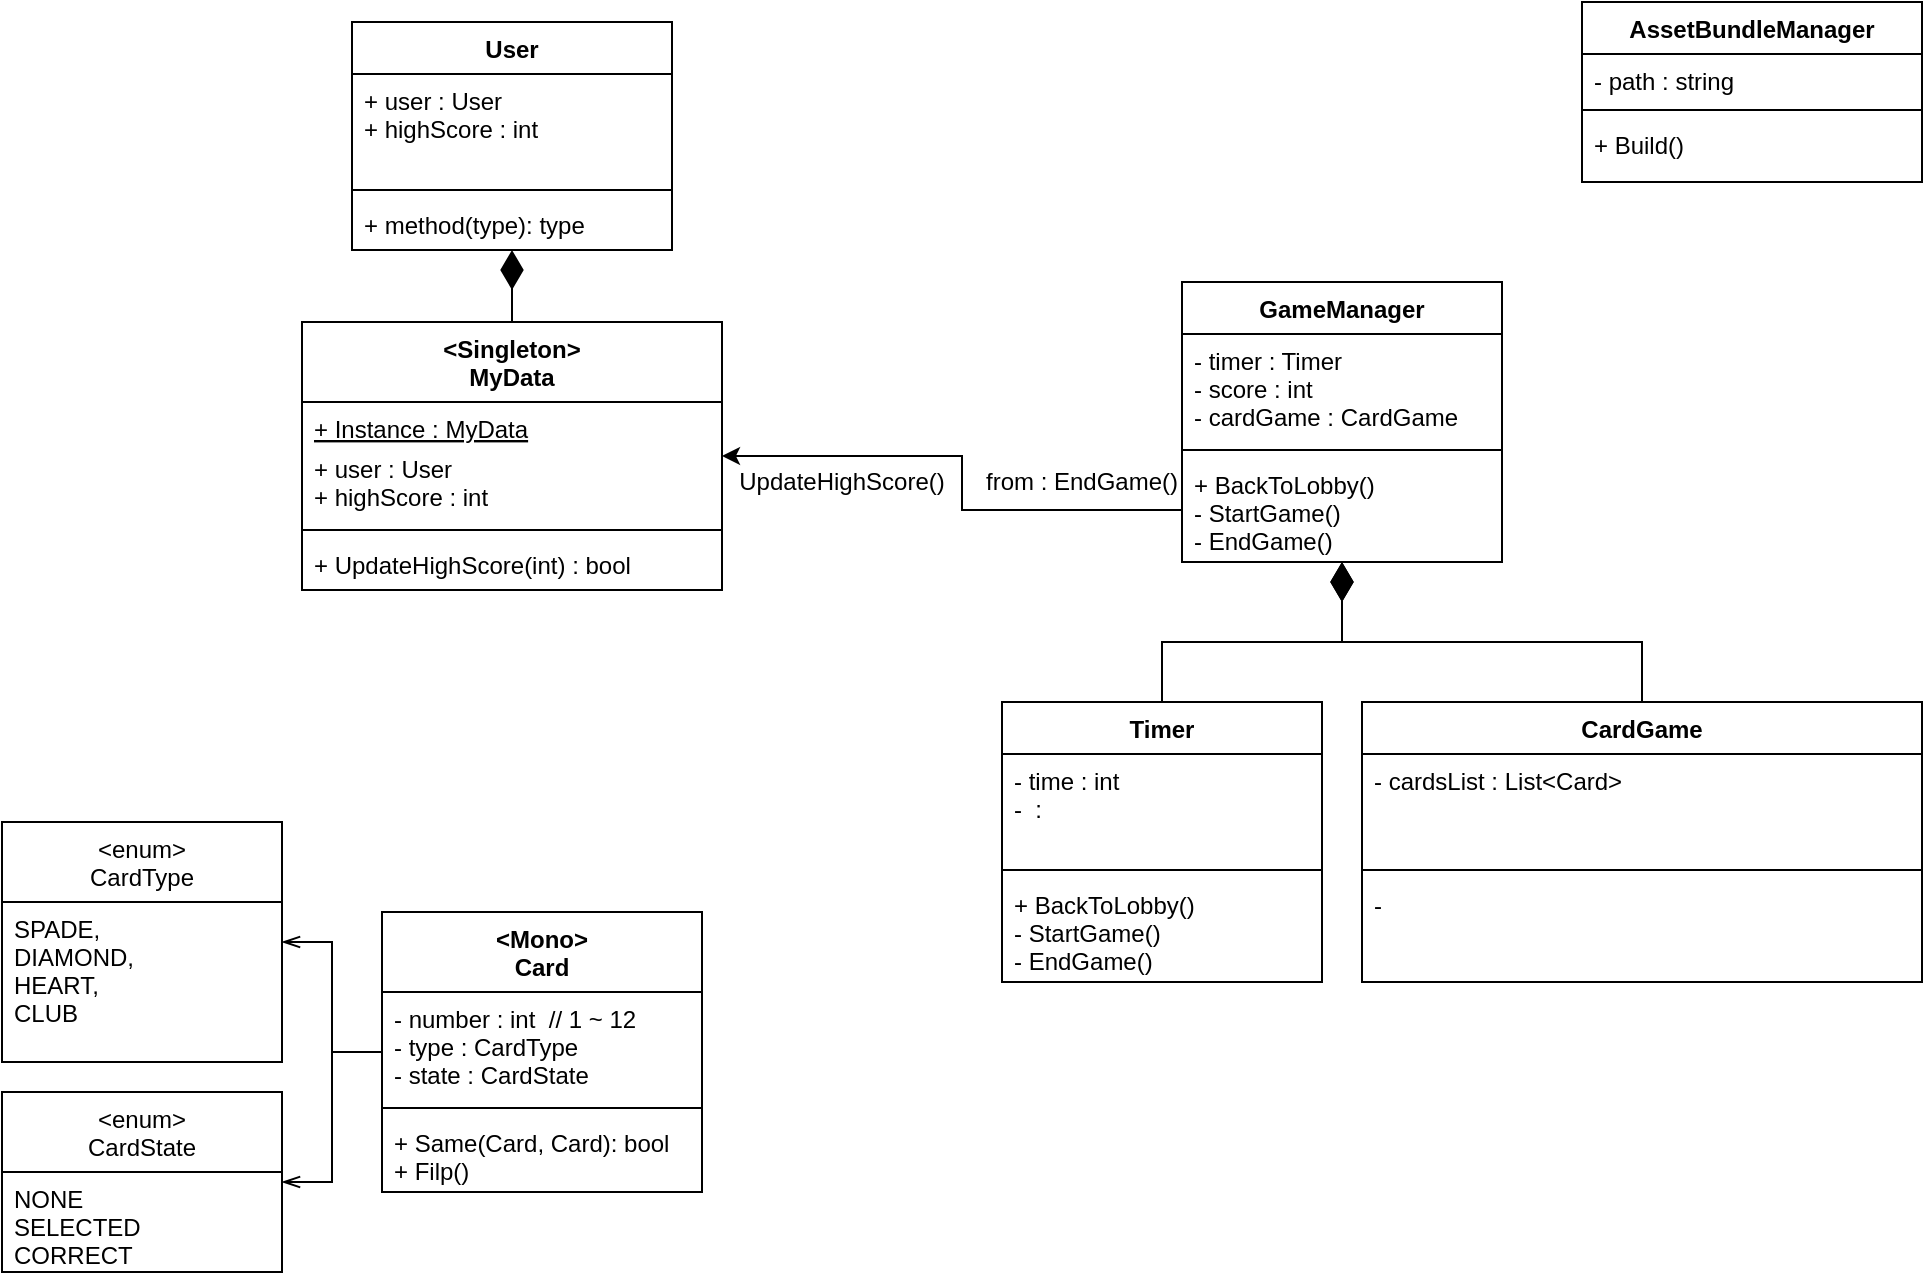<mxfile version="14.1.8" type="device"><diagram id="bG4gAQslsT_7XooCx_jA" name="페이지-1"><mxGraphModel dx="2062" dy="559" grid="1" gridSize="10" guides="1" tooltips="1" connect="1" arrows="1" fold="1" page="1" pageScale="1" pageWidth="827" pageHeight="1169" math="0" shadow="0"><root><mxCell id="0"/><mxCell id="1" parent="0"/><mxCell id="wu3zEtKz61xa99x3gUw9-1" value="&lt;Singleton&gt;&#10;MyData" style="swimlane;fontStyle=1;align=center;verticalAlign=top;childLayout=stackLayout;horizontal=1;startSize=40;horizontalStack=0;resizeParent=1;resizeParentMax=0;resizeLast=0;collapsible=1;marginBottom=0;" parent="1" vertex="1"><mxGeometry x="-190" y="180" width="210" height="134" as="geometry"/></mxCell><mxCell id="wu3zEtKz61xa99x3gUw9-2" value="+ Instance : MyData&#10;" style="text;strokeColor=none;fillColor=none;align=left;verticalAlign=top;spacingLeft=4;spacingRight=4;overflow=hidden;rotatable=0;points=[[0,0.5],[1,0.5]];portConstraint=eastwest;fontStyle=4" parent="wu3zEtKz61xa99x3gUw9-1" vertex="1"><mxGeometry y="40" width="210" height="20" as="geometry"/></mxCell><mxCell id="ZsnT0KATN7C7ApbCsPo7-5" value="+ user : User&#10;+ highScore : int&#10;" style="text;strokeColor=none;fillColor=none;align=left;verticalAlign=top;spacingLeft=4;spacingRight=4;overflow=hidden;rotatable=0;points=[[0,0.5],[1,0.5]];portConstraint=eastwest;fontStyle=0" parent="wu3zEtKz61xa99x3gUw9-1" vertex="1"><mxGeometry y="60" width="210" height="40" as="geometry"/></mxCell><mxCell id="wu3zEtKz61xa99x3gUw9-3" value="" style="line;strokeWidth=1;fillColor=none;align=left;verticalAlign=middle;spacingTop=-1;spacingLeft=3;spacingRight=3;rotatable=0;labelPosition=right;points=[];portConstraint=eastwest;" parent="wu3zEtKz61xa99x3gUw9-1" vertex="1"><mxGeometry y="100" width="210" height="8" as="geometry"/></mxCell><mxCell id="wu3zEtKz61xa99x3gUw9-4" value="+ UpdateHighScore(int) : bool" style="text;strokeColor=none;fillColor=none;align=left;verticalAlign=top;spacingLeft=4;spacingRight=4;overflow=hidden;rotatable=0;points=[[0,0.5],[1,0.5]];portConstraint=eastwest;" parent="wu3zEtKz61xa99x3gUw9-1" vertex="1"><mxGeometry y="108" width="210" height="26" as="geometry"/></mxCell><mxCell id="wu3zEtKz61xa99x3gUw9-47" style="edgeStyle=orthogonalEdgeStyle;rounded=0;orthogonalLoop=1;jettySize=auto;html=1;endArrow=diamondThin;endFill=1;strokeWidth=1;endSize=17;" parent="1" source="wu3zEtKz61xa99x3gUw9-42" target="wu3zEtKz61xa99x3gUw9-5" edge="1"><mxGeometry relative="1" as="geometry"><mxPoint x="470" y="130" as="targetPoint"/></mxGeometry></mxCell><mxCell id="wu3zEtKz61xa99x3gUw9-5" value="GameManager" style="swimlane;fontStyle=1;align=center;verticalAlign=top;childLayout=stackLayout;horizontal=1;startSize=26;horizontalStack=0;resizeParent=1;resizeParentMax=0;resizeLast=0;collapsible=1;marginBottom=0;" parent="1" vertex="1"><mxGeometry x="250" y="160" width="160" height="140" as="geometry"/></mxCell><mxCell id="wu3zEtKz61xa99x3gUw9-6" value="- timer : Timer&#10;- score : int&#10;- cardGame : CardGame" style="text;strokeColor=none;fillColor=none;align=left;verticalAlign=top;spacingLeft=4;spacingRight=4;overflow=hidden;rotatable=0;points=[[0,0.5],[1,0.5]];portConstraint=eastwest;" parent="wu3zEtKz61xa99x3gUw9-5" vertex="1"><mxGeometry y="26" width="160" height="54" as="geometry"/></mxCell><mxCell id="wu3zEtKz61xa99x3gUw9-7" value="" style="line;strokeWidth=1;fillColor=none;align=left;verticalAlign=middle;spacingTop=-1;spacingLeft=3;spacingRight=3;rotatable=0;labelPosition=right;points=[];portConstraint=eastwest;" parent="wu3zEtKz61xa99x3gUw9-5" vertex="1"><mxGeometry y="80" width="160" height="8" as="geometry"/></mxCell><mxCell id="wu3zEtKz61xa99x3gUw9-8" value="+ BackToLobby()&#10;- StartGame()&#10;- EndGame()" style="text;strokeColor=none;fillColor=none;align=left;verticalAlign=top;spacingLeft=4;spacingRight=4;overflow=hidden;rotatable=0;points=[[0,0.5],[1,0.5]];portConstraint=eastwest;" parent="wu3zEtKz61xa99x3gUw9-5" vertex="1"><mxGeometry y="88" width="160" height="52" as="geometry"/></mxCell><mxCell id="wu3zEtKz61xa99x3gUw9-55" style="edgeStyle=orthogonalEdgeStyle;rounded=0;orthogonalLoop=1;jettySize=auto;html=1;endArrow=openThin;endFill=0;endSize=7;strokeWidth=1;" parent="1" source="wu3zEtKz61xa99x3gUw9-14" target="wu3zEtKz61xa99x3gUw9-38" edge="1"><mxGeometry relative="1" as="geometry"/></mxCell><mxCell id="wu3zEtKz61xa99x3gUw9-56" style="edgeStyle=orthogonalEdgeStyle;rounded=0;orthogonalLoop=1;jettySize=auto;html=1;endArrow=openThin;endFill=0;endSize=7;strokeWidth=1;" parent="1" source="wu3zEtKz61xa99x3gUw9-14" target="wu3zEtKz61xa99x3gUw9-53" edge="1"><mxGeometry relative="1" as="geometry"/></mxCell><mxCell id="wu3zEtKz61xa99x3gUw9-14" value="&lt;Mono&gt;&#10;Card" style="swimlane;fontStyle=1;align=center;verticalAlign=top;childLayout=stackLayout;horizontal=1;startSize=40;horizontalStack=0;resizeParent=1;resizeParentMax=0;resizeLast=0;collapsible=1;marginBottom=0;" parent="1" vertex="1"><mxGeometry x="-150" y="475" width="160" height="140" as="geometry"/></mxCell><mxCell id="wu3zEtKz61xa99x3gUw9-15" value="- number : int  // 1 ~ 12&#10;- type : CardType&#10;- state : CardState" style="text;strokeColor=none;fillColor=none;align=left;verticalAlign=top;spacingLeft=4;spacingRight=4;overflow=hidden;rotatable=0;points=[[0,0.5],[1,0.5]];portConstraint=eastwest;" parent="wu3zEtKz61xa99x3gUw9-14" vertex="1"><mxGeometry y="40" width="160" height="54" as="geometry"/></mxCell><mxCell id="wu3zEtKz61xa99x3gUw9-16" value="" style="line;strokeWidth=1;fillColor=none;align=left;verticalAlign=middle;spacingTop=-1;spacingLeft=3;spacingRight=3;rotatable=0;labelPosition=right;points=[];portConstraint=eastwest;" parent="wu3zEtKz61xa99x3gUw9-14" vertex="1"><mxGeometry y="94" width="160" height="8" as="geometry"/></mxCell><mxCell id="wu3zEtKz61xa99x3gUw9-17" value="+ Same(Card, Card): bool&#10;+ Filp()" style="text;strokeColor=none;fillColor=none;align=left;verticalAlign=top;spacingLeft=4;spacingRight=4;overflow=hidden;rotatable=0;points=[[0,0.5],[1,0.5]];portConstraint=eastwest;" parent="wu3zEtKz61xa99x3gUw9-14" vertex="1"><mxGeometry y="102" width="160" height="38" as="geometry"/></mxCell><mxCell id="wu3zEtKz61xa99x3gUw9-38" value="&lt;enum&gt;&#10;CardType" style="swimlane;fontStyle=0;childLayout=stackLayout;horizontal=1;startSize=40;fillColor=none;horizontalStack=0;resizeParent=1;resizeParentMax=0;resizeLast=0;collapsible=1;marginBottom=0;" parent="1" vertex="1"><mxGeometry x="-340" y="430" width="140" height="120" as="geometry"/></mxCell><mxCell id="wu3zEtKz61xa99x3gUw9-39" value="SPADE,&#10;DIAMOND,&#10;HEART,&#10;CLUB" style="text;strokeColor=none;fillColor=none;align=left;verticalAlign=top;spacingLeft=4;spacingRight=4;overflow=hidden;rotatable=0;points=[[0,0.5],[1,0.5]];portConstraint=eastwest;" parent="wu3zEtKz61xa99x3gUw9-38" vertex="1"><mxGeometry y="40" width="140" height="80" as="geometry"/></mxCell><mxCell id="wu3zEtKz61xa99x3gUw9-42" value="Timer" style="swimlane;fontStyle=1;align=center;verticalAlign=top;childLayout=stackLayout;horizontal=1;startSize=26;horizontalStack=0;resizeParent=1;resizeParentMax=0;resizeLast=0;collapsible=1;marginBottom=0;" parent="1" vertex="1"><mxGeometry x="160" y="370" width="160" height="140" as="geometry"/></mxCell><mxCell id="wu3zEtKz61xa99x3gUw9-43" value="- time : int&#10;-  : " style="text;strokeColor=none;fillColor=none;align=left;verticalAlign=top;spacingLeft=4;spacingRight=4;overflow=hidden;rotatable=0;points=[[0,0.5],[1,0.5]];portConstraint=eastwest;" parent="wu3zEtKz61xa99x3gUw9-42" vertex="1"><mxGeometry y="26" width="160" height="54" as="geometry"/></mxCell><mxCell id="wu3zEtKz61xa99x3gUw9-44" value="" style="line;strokeWidth=1;fillColor=none;align=left;verticalAlign=middle;spacingTop=-1;spacingLeft=3;spacingRight=3;rotatable=0;labelPosition=right;points=[];portConstraint=eastwest;" parent="wu3zEtKz61xa99x3gUw9-42" vertex="1"><mxGeometry y="80" width="160" height="8" as="geometry"/></mxCell><mxCell id="wu3zEtKz61xa99x3gUw9-45" value="+ BackToLobby()&#10;- StartGame()&#10;- EndGame()" style="text;strokeColor=none;fillColor=none;align=left;verticalAlign=top;spacingLeft=4;spacingRight=4;overflow=hidden;rotatable=0;points=[[0,0.5],[1,0.5]];portConstraint=eastwest;" parent="wu3zEtKz61xa99x3gUw9-42" vertex="1"><mxGeometry y="88" width="160" height="52" as="geometry"/></mxCell><mxCell id="wu3zEtKz61xa99x3gUw9-48" value="CardGame" style="swimlane;fontStyle=1;align=center;verticalAlign=top;childLayout=stackLayout;horizontal=1;startSize=26;horizontalStack=0;resizeParent=1;resizeParentMax=0;resizeLast=0;collapsible=1;marginBottom=0;" parent="1" vertex="1"><mxGeometry x="340" y="370" width="280" height="140" as="geometry"/></mxCell><mxCell id="wu3zEtKz61xa99x3gUw9-49" value="- cardsList : List&lt;Card&gt;&#10;&#10;" style="text;strokeColor=none;fillColor=none;align=left;verticalAlign=top;spacingLeft=4;spacingRight=4;overflow=hidden;rotatable=0;points=[[0,0.5],[1,0.5]];portConstraint=eastwest;" parent="wu3zEtKz61xa99x3gUw9-48" vertex="1"><mxGeometry y="26" width="280" height="54" as="geometry"/></mxCell><mxCell id="wu3zEtKz61xa99x3gUw9-50" value="" style="line;strokeWidth=1;fillColor=none;align=left;verticalAlign=middle;spacingTop=-1;spacingLeft=3;spacingRight=3;rotatable=0;labelPosition=right;points=[];portConstraint=eastwest;" parent="wu3zEtKz61xa99x3gUw9-48" vertex="1"><mxGeometry y="80" width="280" height="8" as="geometry"/></mxCell><mxCell id="wu3zEtKz61xa99x3gUw9-51" value="- " style="text;strokeColor=none;fillColor=none;align=left;verticalAlign=top;spacingLeft=4;spacingRight=4;overflow=hidden;rotatable=0;points=[[0,0.5],[1,0.5]];portConstraint=eastwest;" parent="wu3zEtKz61xa99x3gUw9-48" vertex="1"><mxGeometry y="88" width="280" height="52" as="geometry"/></mxCell><mxCell id="wu3zEtKz61xa99x3gUw9-52" style="edgeStyle=orthogonalEdgeStyle;rounded=0;orthogonalLoop=1;jettySize=auto;html=1;endArrow=diamondThin;endFill=1;strokeWidth=1;endSize=17;" parent="1" source="wu3zEtKz61xa99x3gUw9-48" target="wu3zEtKz61xa99x3gUw9-5" edge="1"><mxGeometry relative="1" as="geometry"><mxPoint x="420" y="230" as="sourcePoint"/><mxPoint x="470" y="330" as="targetPoint"/><Array as="points"/></mxGeometry></mxCell><mxCell id="wu3zEtKz61xa99x3gUw9-53" value="&lt;enum&gt;&#10;CardState" style="swimlane;fontStyle=0;childLayout=stackLayout;horizontal=1;startSize=40;fillColor=none;horizontalStack=0;resizeParent=1;resizeParentMax=0;resizeLast=0;collapsible=1;marginBottom=0;" parent="1" vertex="1"><mxGeometry x="-340" y="565" width="140" height="90" as="geometry"/></mxCell><mxCell id="wu3zEtKz61xa99x3gUw9-54" value="NONE&#10;SELECTED&#10;CORRECT&#10;" style="text;strokeColor=none;fillColor=none;align=left;verticalAlign=top;spacingLeft=4;spacingRight=4;overflow=hidden;rotatable=0;points=[[0,0.5],[1,0.5]];portConstraint=eastwest;" parent="wu3zEtKz61xa99x3gUw9-53" vertex="1"><mxGeometry y="40" width="140" height="50" as="geometry"/></mxCell><mxCell id="wu3zEtKz61xa99x3gUw9-58" value="User" style="swimlane;fontStyle=1;align=center;verticalAlign=top;childLayout=stackLayout;horizontal=1;startSize=26;horizontalStack=0;resizeParent=1;resizeParentMax=0;resizeLast=0;collapsible=1;marginBottom=0;" parent="1" vertex="1"><mxGeometry x="-165" y="30" width="160" height="114" as="geometry"/></mxCell><mxCell id="wu3zEtKz61xa99x3gUw9-59" value="+ user : User&#10;+ highScore : int&#10;" style="text;strokeColor=none;fillColor=none;align=left;verticalAlign=top;spacingLeft=4;spacingRight=4;overflow=hidden;rotatable=0;points=[[0,0.5],[1,0.5]];portConstraint=eastwest;" parent="wu3zEtKz61xa99x3gUw9-58" vertex="1"><mxGeometry y="26" width="160" height="54" as="geometry"/></mxCell><mxCell id="wu3zEtKz61xa99x3gUw9-60" value="" style="line;strokeWidth=1;fillColor=none;align=left;verticalAlign=middle;spacingTop=-1;spacingLeft=3;spacingRight=3;rotatable=0;labelPosition=right;points=[];portConstraint=eastwest;" parent="wu3zEtKz61xa99x3gUw9-58" vertex="1"><mxGeometry y="80" width="160" height="8" as="geometry"/></mxCell><mxCell id="wu3zEtKz61xa99x3gUw9-61" value="+ method(type): type" style="text;strokeColor=none;fillColor=none;align=left;verticalAlign=top;spacingLeft=4;spacingRight=4;overflow=hidden;rotatable=0;points=[[0,0.5],[1,0.5]];portConstraint=eastwest;" parent="wu3zEtKz61xa99x3gUw9-58" vertex="1"><mxGeometry y="88" width="160" height="26" as="geometry"/></mxCell><mxCell id="wu3zEtKz61xa99x3gUw9-62" style="edgeStyle=orthogonalEdgeStyle;rounded=0;orthogonalLoop=1;jettySize=auto;html=1;endArrow=diamondThin;endFill=1;strokeWidth=1;endSize=17;" parent="1" source="wu3zEtKz61xa99x3gUw9-1" target="wu3zEtKz61xa99x3gUw9-58" edge="1"><mxGeometry relative="1" as="geometry"><mxPoint x="230" y="420" as="sourcePoint"/><mxPoint x="80" y="320" as="targetPoint"/><Array as="points"/></mxGeometry></mxCell><mxCell id="ZsnT0KATN7C7ApbCsPo7-1" value="AssetBundleManager" style="swimlane;fontStyle=1;align=center;verticalAlign=top;childLayout=stackLayout;horizontal=1;startSize=26;horizontalStack=0;resizeParent=1;resizeParentMax=0;resizeLast=0;collapsible=1;marginBottom=0;" parent="1" vertex="1"><mxGeometry x="450" y="20" width="170" height="90" as="geometry"/></mxCell><mxCell id="ZsnT0KATN7C7ApbCsPo7-2" value="- path : string&#10;&#10;" style="text;strokeColor=none;fillColor=none;align=left;verticalAlign=top;spacingLeft=4;spacingRight=4;overflow=hidden;rotatable=0;points=[[0,0.5],[1,0.5]];portConstraint=eastwest;" parent="ZsnT0KATN7C7ApbCsPo7-1" vertex="1"><mxGeometry y="26" width="170" height="24" as="geometry"/></mxCell><mxCell id="ZsnT0KATN7C7ApbCsPo7-3" value="" style="line;strokeWidth=1;fillColor=none;align=left;verticalAlign=middle;spacingTop=-1;spacingLeft=3;spacingRight=3;rotatable=0;labelPosition=right;points=[];portConstraint=eastwest;" parent="ZsnT0KATN7C7ApbCsPo7-1" vertex="1"><mxGeometry y="50" width="170" height="8" as="geometry"/></mxCell><mxCell id="ZsnT0KATN7C7ApbCsPo7-4" value="+ Build()" style="text;strokeColor=none;fillColor=none;align=left;verticalAlign=top;spacingLeft=4;spacingRight=4;overflow=hidden;rotatable=0;points=[[0,0.5],[1,0.5]];portConstraint=eastwest;" parent="ZsnT0KATN7C7ApbCsPo7-1" vertex="1"><mxGeometry y="58" width="170" height="32" as="geometry"/></mxCell><mxCell id="ZsnT0KATN7C7ApbCsPo7-6" style="edgeStyle=orthogonalEdgeStyle;rounded=0;orthogonalLoop=1;jettySize=auto;html=1;" parent="1" source="wu3zEtKz61xa99x3gUw9-8" target="wu3zEtKz61xa99x3gUw9-1" edge="1"><mxGeometry relative="1" as="geometry"><mxPoint x="100" y="230" as="targetPoint"/><Array as="points"><mxPoint x="140" y="274"/><mxPoint x="140" y="247"/></Array></mxGeometry></mxCell><mxCell id="ZsnT0KATN7C7ApbCsPo7-7" value="from : EndGame()" style="text;html=1;strokeColor=none;fillColor=none;align=center;verticalAlign=middle;whiteSpace=wrap;rounded=0;" parent="1" vertex="1"><mxGeometry x="150" y="250" width="100" height="20" as="geometry"/></mxCell><mxCell id="ZsnT0KATN7C7ApbCsPo7-8" value="UpdateHighScore()" style="text;html=1;strokeColor=none;fillColor=none;align=center;verticalAlign=middle;whiteSpace=wrap;rounded=0;" parent="1" vertex="1"><mxGeometry x="30" y="250" width="100" height="20" as="geometry"/></mxCell></root></mxGraphModel></diagram></mxfile>